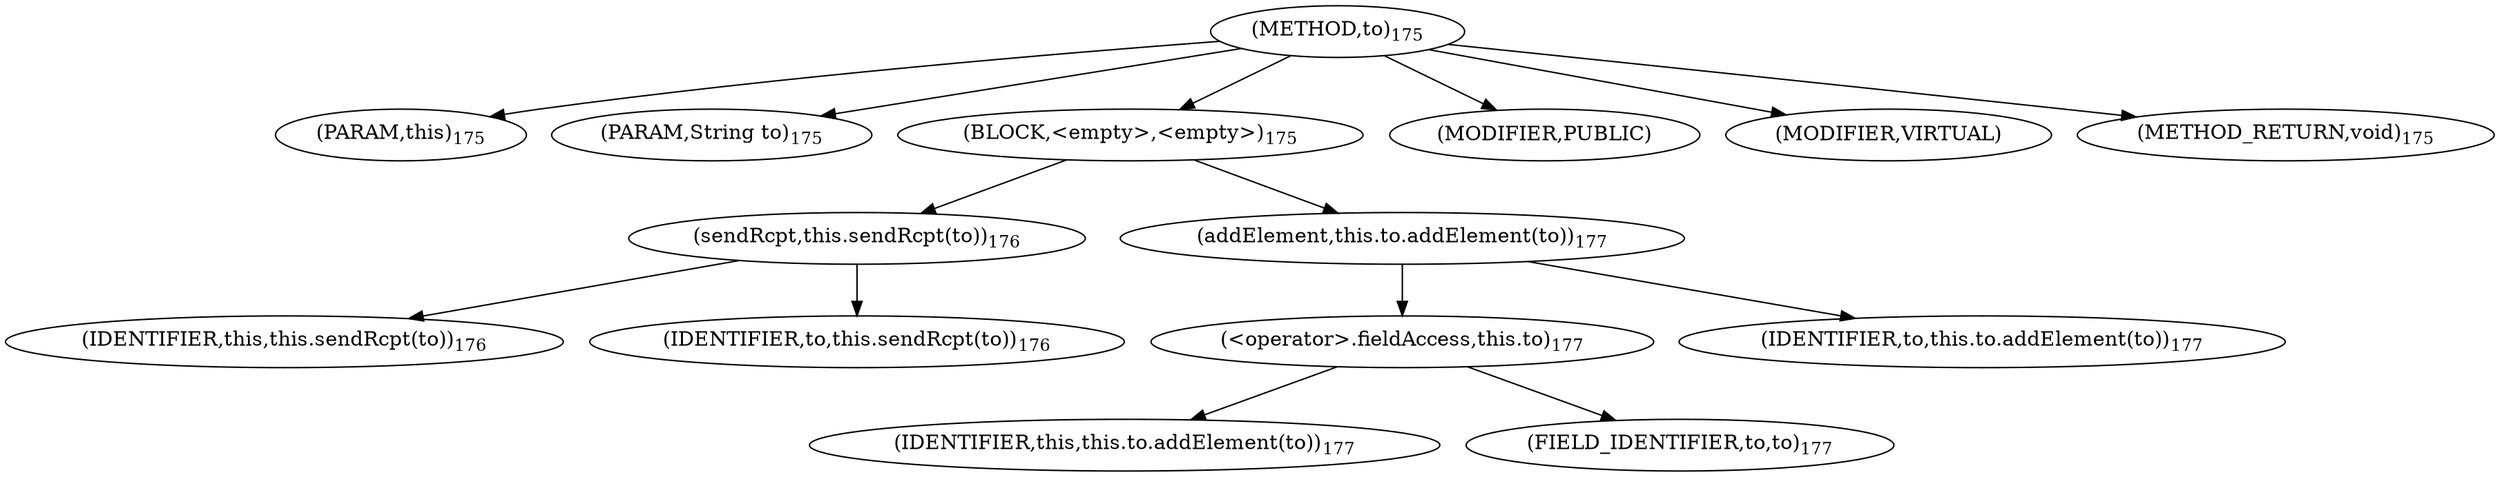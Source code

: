 digraph "to" {  
"227" [label = <(METHOD,to)<SUB>175</SUB>> ]
"14" [label = <(PARAM,this)<SUB>175</SUB>> ]
"228" [label = <(PARAM,String to)<SUB>175</SUB>> ]
"229" [label = <(BLOCK,&lt;empty&gt;,&lt;empty&gt;)<SUB>175</SUB>> ]
"230" [label = <(sendRcpt,this.sendRcpt(to))<SUB>176</SUB>> ]
"13" [label = <(IDENTIFIER,this,this.sendRcpt(to))<SUB>176</SUB>> ]
"231" [label = <(IDENTIFIER,to,this.sendRcpt(to))<SUB>176</SUB>> ]
"232" [label = <(addElement,this.to.addElement(to))<SUB>177</SUB>> ]
"233" [label = <(&lt;operator&gt;.fieldAccess,this.to)<SUB>177</SUB>> ]
"15" [label = <(IDENTIFIER,this,this.to.addElement(to))<SUB>177</SUB>> ]
"234" [label = <(FIELD_IDENTIFIER,to,to)<SUB>177</SUB>> ]
"235" [label = <(IDENTIFIER,to,this.to.addElement(to))<SUB>177</SUB>> ]
"236" [label = <(MODIFIER,PUBLIC)> ]
"237" [label = <(MODIFIER,VIRTUAL)> ]
"238" [label = <(METHOD_RETURN,void)<SUB>175</SUB>> ]
  "227" -> "14" 
  "227" -> "228" 
  "227" -> "229" 
  "227" -> "236" 
  "227" -> "237" 
  "227" -> "238" 
  "229" -> "230" 
  "229" -> "232" 
  "230" -> "13" 
  "230" -> "231" 
  "232" -> "233" 
  "232" -> "235" 
  "233" -> "15" 
  "233" -> "234" 
}
